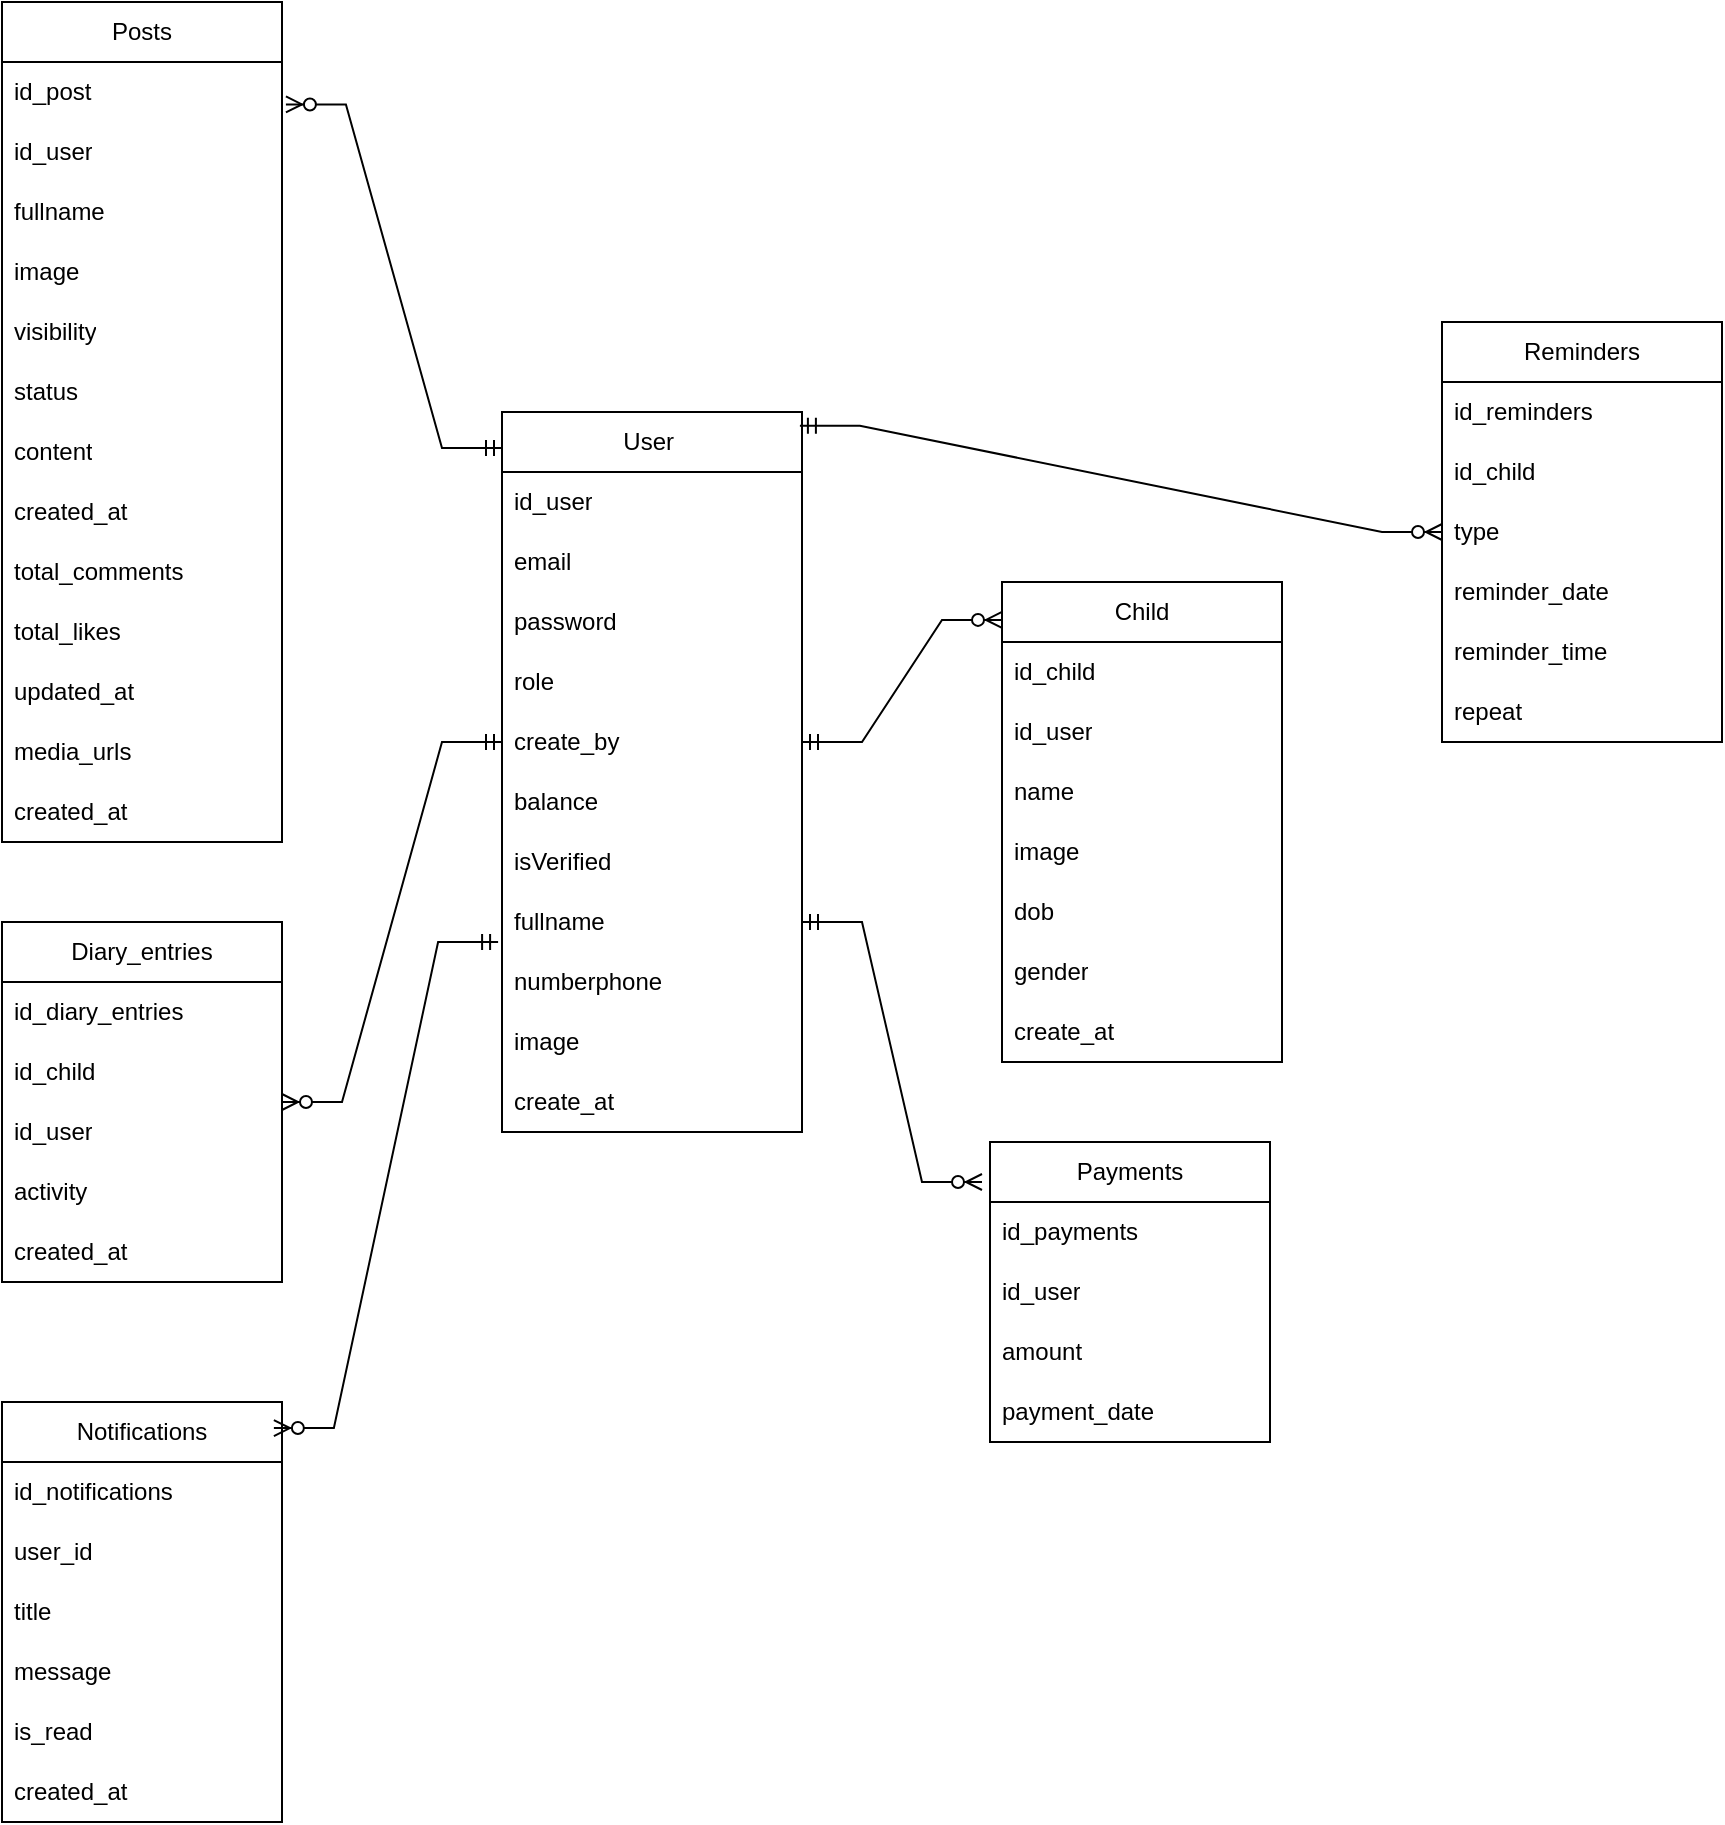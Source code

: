 <mxfile version="27.1.6">
  <diagram name="Trang-1" id="dfRigs13at9_oGxyz8qg">
    <mxGraphModel dx="1810" dy="536" grid="1" gridSize="10" guides="1" tooltips="1" connect="1" arrows="1" fold="1" page="1" pageScale="1" pageWidth="827" pageHeight="1169" math="0" shadow="0">
      <root>
        <mxCell id="0" />
        <mxCell id="1" parent="0" />
        <mxCell id="B8o3VL0zyNEKrHlhs4Ju-1" value="User&amp;nbsp;" style="swimlane;fontStyle=0;childLayout=stackLayout;horizontal=1;startSize=30;horizontalStack=0;resizeParent=1;resizeParentMax=0;resizeLast=0;collapsible=1;marginBottom=0;whiteSpace=wrap;html=1;" parent="1" vertex="1">
          <mxGeometry x="30" y="225" width="150" height="360" as="geometry" />
        </mxCell>
        <mxCell id="B8o3VL0zyNEKrHlhs4Ju-2" value="id_user" style="text;strokeColor=none;fillColor=none;align=left;verticalAlign=middle;spacingLeft=4;spacingRight=4;overflow=hidden;points=[[0,0.5],[1,0.5]];portConstraint=eastwest;rotatable=0;whiteSpace=wrap;html=1;" parent="B8o3VL0zyNEKrHlhs4Ju-1" vertex="1">
          <mxGeometry y="30" width="150" height="30" as="geometry" />
        </mxCell>
        <mxCell id="B8o3VL0zyNEKrHlhs4Ju-3" value="email" style="text;strokeColor=none;fillColor=none;align=left;verticalAlign=middle;spacingLeft=4;spacingRight=4;overflow=hidden;points=[[0,0.5],[1,0.5]];portConstraint=eastwest;rotatable=0;whiteSpace=wrap;html=1;" parent="B8o3VL0zyNEKrHlhs4Ju-1" vertex="1">
          <mxGeometry y="60" width="150" height="30" as="geometry" />
        </mxCell>
        <mxCell id="B8o3VL0zyNEKrHlhs4Ju-4" value="password" style="text;strokeColor=none;fillColor=none;align=left;verticalAlign=middle;spacingLeft=4;spacingRight=4;overflow=hidden;points=[[0,0.5],[1,0.5]];portConstraint=eastwest;rotatable=0;whiteSpace=wrap;html=1;" parent="B8o3VL0zyNEKrHlhs4Ju-1" vertex="1">
          <mxGeometry y="90" width="150" height="30" as="geometry" />
        </mxCell>
        <mxCell id="B8o3VL0zyNEKrHlhs4Ju-16" value="role" style="text;strokeColor=none;fillColor=none;align=left;verticalAlign=middle;spacingLeft=4;spacingRight=4;overflow=hidden;points=[[0,0.5],[1,0.5]];portConstraint=eastwest;rotatable=0;whiteSpace=wrap;html=1;" parent="B8o3VL0zyNEKrHlhs4Ju-1" vertex="1">
          <mxGeometry y="120" width="150" height="30" as="geometry" />
        </mxCell>
        <mxCell id="B8o3VL0zyNEKrHlhs4Ju-18" value="create_by" style="text;strokeColor=none;fillColor=none;align=left;verticalAlign=middle;spacingLeft=4;spacingRight=4;overflow=hidden;points=[[0,0.5],[1,0.5]];portConstraint=eastwest;rotatable=0;whiteSpace=wrap;html=1;" parent="B8o3VL0zyNEKrHlhs4Ju-1" vertex="1">
          <mxGeometry y="150" width="150" height="30" as="geometry" />
        </mxCell>
        <mxCell id="B8o3VL0zyNEKrHlhs4Ju-20" value="balance" style="text;strokeColor=none;fillColor=none;align=left;verticalAlign=middle;spacingLeft=4;spacingRight=4;overflow=hidden;points=[[0,0.5],[1,0.5]];portConstraint=eastwest;rotatable=0;whiteSpace=wrap;html=1;" parent="B8o3VL0zyNEKrHlhs4Ju-1" vertex="1">
          <mxGeometry y="180" width="150" height="30" as="geometry" />
        </mxCell>
        <mxCell id="B8o3VL0zyNEKrHlhs4Ju-19" value="isVerified" style="text;strokeColor=none;fillColor=none;align=left;verticalAlign=middle;spacingLeft=4;spacingRight=4;overflow=hidden;points=[[0,0.5],[1,0.5]];portConstraint=eastwest;rotatable=0;whiteSpace=wrap;html=1;" parent="B8o3VL0zyNEKrHlhs4Ju-1" vertex="1">
          <mxGeometry y="210" width="150" height="30" as="geometry" />
        </mxCell>
        <mxCell id="B8o3VL0zyNEKrHlhs4Ju-22" value="fullname" style="text;strokeColor=none;fillColor=none;align=left;verticalAlign=middle;spacingLeft=4;spacingRight=4;overflow=hidden;points=[[0,0.5],[1,0.5]];portConstraint=eastwest;rotatable=0;whiteSpace=wrap;html=1;" parent="B8o3VL0zyNEKrHlhs4Ju-1" vertex="1">
          <mxGeometry y="240" width="150" height="30" as="geometry" />
        </mxCell>
        <mxCell id="B8o3VL0zyNEKrHlhs4Ju-23" value="numberphone" style="text;strokeColor=none;fillColor=none;align=left;verticalAlign=middle;spacingLeft=4;spacingRight=4;overflow=hidden;points=[[0,0.5],[1,0.5]];portConstraint=eastwest;rotatable=0;whiteSpace=wrap;html=1;" parent="B8o3VL0zyNEKrHlhs4Ju-1" vertex="1">
          <mxGeometry y="270" width="150" height="30" as="geometry" />
        </mxCell>
        <mxCell id="B8o3VL0zyNEKrHlhs4Ju-21" value="image" style="text;strokeColor=none;fillColor=none;align=left;verticalAlign=middle;spacingLeft=4;spacingRight=4;overflow=hidden;points=[[0,0.5],[1,0.5]];portConstraint=eastwest;rotatable=0;whiteSpace=wrap;html=1;" parent="B8o3VL0zyNEKrHlhs4Ju-1" vertex="1">
          <mxGeometry y="300" width="150" height="30" as="geometry" />
        </mxCell>
        <mxCell id="B8o3VL0zyNEKrHlhs4Ju-24" value="create_at" style="text;strokeColor=none;fillColor=none;align=left;verticalAlign=middle;spacingLeft=4;spacingRight=4;overflow=hidden;points=[[0,0.5],[1,0.5]];portConstraint=eastwest;rotatable=0;whiteSpace=wrap;html=1;" parent="B8o3VL0zyNEKrHlhs4Ju-1" vertex="1">
          <mxGeometry y="330" width="150" height="30" as="geometry" />
        </mxCell>
        <mxCell id="B8o3VL0zyNEKrHlhs4Ju-29" value="Child" style="swimlane;fontStyle=0;childLayout=stackLayout;horizontal=1;startSize=30;horizontalStack=0;resizeParent=1;resizeParentMax=0;resizeLast=0;collapsible=1;marginBottom=0;whiteSpace=wrap;html=1;" parent="1" vertex="1">
          <mxGeometry x="280" y="310" width="140" height="240" as="geometry" />
        </mxCell>
        <mxCell id="B8o3VL0zyNEKrHlhs4Ju-30" value="id_child" style="text;strokeColor=none;fillColor=none;align=left;verticalAlign=middle;spacingLeft=4;spacingRight=4;overflow=hidden;points=[[0,0.5],[1,0.5]];portConstraint=eastwest;rotatable=0;whiteSpace=wrap;html=1;" parent="B8o3VL0zyNEKrHlhs4Ju-29" vertex="1">
          <mxGeometry y="30" width="140" height="30" as="geometry" />
        </mxCell>
        <mxCell id="B8o3VL0zyNEKrHlhs4Ju-34" value="id_user" style="text;strokeColor=none;fillColor=none;align=left;verticalAlign=middle;spacingLeft=4;spacingRight=4;overflow=hidden;points=[[0,0.5],[1,0.5]];portConstraint=eastwest;rotatable=0;whiteSpace=wrap;html=1;" parent="B8o3VL0zyNEKrHlhs4Ju-29" vertex="1">
          <mxGeometry y="60" width="140" height="30" as="geometry" />
        </mxCell>
        <mxCell id="B8o3VL0zyNEKrHlhs4Ju-31" value="name" style="text;strokeColor=none;fillColor=none;align=left;verticalAlign=middle;spacingLeft=4;spacingRight=4;overflow=hidden;points=[[0,0.5],[1,0.5]];portConstraint=eastwest;rotatable=0;whiteSpace=wrap;html=1;" parent="B8o3VL0zyNEKrHlhs4Ju-29" vertex="1">
          <mxGeometry y="90" width="140" height="30" as="geometry" />
        </mxCell>
        <mxCell id="B8o3VL0zyNEKrHlhs4Ju-64" value="image" style="text;strokeColor=none;fillColor=none;align=left;verticalAlign=middle;spacingLeft=4;spacingRight=4;overflow=hidden;points=[[0,0.5],[1,0.5]];portConstraint=eastwest;rotatable=0;whiteSpace=wrap;html=1;" parent="B8o3VL0zyNEKrHlhs4Ju-29" vertex="1">
          <mxGeometry y="120" width="140" height="30" as="geometry" />
        </mxCell>
        <mxCell id="B8o3VL0zyNEKrHlhs4Ju-33" value="dob" style="text;strokeColor=none;fillColor=none;align=left;verticalAlign=middle;spacingLeft=4;spacingRight=4;overflow=hidden;points=[[0,0.5],[1,0.5]];portConstraint=eastwest;rotatable=0;whiteSpace=wrap;html=1;" parent="B8o3VL0zyNEKrHlhs4Ju-29" vertex="1">
          <mxGeometry y="150" width="140" height="30" as="geometry" />
        </mxCell>
        <mxCell id="B8o3VL0zyNEKrHlhs4Ju-63" value="gender" style="text;strokeColor=none;fillColor=none;align=left;verticalAlign=middle;spacingLeft=4;spacingRight=4;overflow=hidden;points=[[0,0.5],[1,0.5]];portConstraint=eastwest;rotatable=0;whiteSpace=wrap;html=1;" parent="B8o3VL0zyNEKrHlhs4Ju-29" vertex="1">
          <mxGeometry y="180" width="140" height="30" as="geometry" />
        </mxCell>
        <mxCell id="B8o3VL0zyNEKrHlhs4Ju-35" value="create_at" style="text;strokeColor=none;fillColor=none;align=left;verticalAlign=middle;spacingLeft=4;spacingRight=4;overflow=hidden;points=[[0,0.5],[1,0.5]];portConstraint=eastwest;rotatable=0;whiteSpace=wrap;html=1;" parent="B8o3VL0zyNEKrHlhs4Ju-29" vertex="1">
          <mxGeometry y="210" width="140" height="30" as="geometry" />
        </mxCell>
        <mxCell id="B8o3VL0zyNEKrHlhs4Ju-36" value="Reminders" style="swimlane;fontStyle=0;childLayout=stackLayout;horizontal=1;startSize=30;horizontalStack=0;resizeParent=1;resizeParentMax=0;resizeLast=0;collapsible=1;marginBottom=0;whiteSpace=wrap;html=1;" parent="1" vertex="1">
          <mxGeometry x="500" y="180" width="140" height="210" as="geometry" />
        </mxCell>
        <mxCell id="B8o3VL0zyNEKrHlhs4Ju-40" value="id_reminders" style="text;strokeColor=none;fillColor=none;align=left;verticalAlign=middle;spacingLeft=4;spacingRight=4;overflow=hidden;points=[[0,0.5],[1,0.5]];portConstraint=eastwest;rotatable=0;whiteSpace=wrap;html=1;" parent="B8o3VL0zyNEKrHlhs4Ju-36" vertex="1">
          <mxGeometry y="30" width="140" height="30" as="geometry" />
        </mxCell>
        <mxCell id="B8o3VL0zyNEKrHlhs4Ju-37" value="id_child" style="text;strokeColor=none;fillColor=none;align=left;verticalAlign=middle;spacingLeft=4;spacingRight=4;overflow=hidden;points=[[0,0.5],[1,0.5]];portConstraint=eastwest;rotatable=0;whiteSpace=wrap;html=1;" parent="B8o3VL0zyNEKrHlhs4Ju-36" vertex="1">
          <mxGeometry y="60" width="140" height="30" as="geometry" />
        </mxCell>
        <mxCell id="B8o3VL0zyNEKrHlhs4Ju-38" value="type" style="text;strokeColor=none;fillColor=none;align=left;verticalAlign=middle;spacingLeft=4;spacingRight=4;overflow=hidden;points=[[0,0.5],[1,0.5]];portConstraint=eastwest;rotatable=0;whiteSpace=wrap;html=1;" parent="B8o3VL0zyNEKrHlhs4Ju-36" vertex="1">
          <mxGeometry y="90" width="140" height="30" as="geometry" />
        </mxCell>
        <mxCell id="B8o3VL0zyNEKrHlhs4Ju-42" value="reminder_date" style="text;strokeColor=none;fillColor=none;align=left;verticalAlign=middle;spacingLeft=4;spacingRight=4;overflow=hidden;points=[[0,0.5],[1,0.5]];portConstraint=eastwest;rotatable=0;whiteSpace=wrap;html=1;" parent="B8o3VL0zyNEKrHlhs4Ju-36" vertex="1">
          <mxGeometry y="120" width="140" height="30" as="geometry" />
        </mxCell>
        <mxCell id="B8o3VL0zyNEKrHlhs4Ju-41" value="reminder_time" style="text;strokeColor=none;fillColor=none;align=left;verticalAlign=middle;spacingLeft=4;spacingRight=4;overflow=hidden;points=[[0,0.5],[1,0.5]];portConstraint=eastwest;rotatable=0;whiteSpace=wrap;html=1;" parent="B8o3VL0zyNEKrHlhs4Ju-36" vertex="1">
          <mxGeometry y="150" width="140" height="30" as="geometry" />
        </mxCell>
        <mxCell id="B8o3VL0zyNEKrHlhs4Ju-43" value="repeat" style="text;strokeColor=none;fillColor=none;align=left;verticalAlign=middle;spacingLeft=4;spacingRight=4;overflow=hidden;points=[[0,0.5],[1,0.5]];portConstraint=eastwest;rotatable=0;whiteSpace=wrap;html=1;" parent="B8o3VL0zyNEKrHlhs4Ju-36" vertex="1">
          <mxGeometry y="180" width="140" height="30" as="geometry" />
        </mxCell>
        <mxCell id="B8o3VL0zyNEKrHlhs4Ju-45" value="Diary_entries" style="swimlane;fontStyle=0;childLayout=stackLayout;horizontal=1;startSize=30;horizontalStack=0;resizeParent=1;resizeParentMax=0;resizeLast=0;collapsible=1;marginBottom=0;whiteSpace=wrap;html=1;" parent="1" vertex="1">
          <mxGeometry x="-220" y="480" width="140" height="180" as="geometry">
            <mxRectangle x="280" y="520" width="110" height="30" as="alternateBounds" />
          </mxGeometry>
        </mxCell>
        <mxCell id="B8o3VL0zyNEKrHlhs4Ju-46" value="id_diary_entries" style="text;strokeColor=none;fillColor=none;align=left;verticalAlign=middle;spacingLeft=4;spacingRight=4;overflow=hidden;points=[[0,0.5],[1,0.5]];portConstraint=eastwest;rotatable=0;whiteSpace=wrap;html=1;" parent="B8o3VL0zyNEKrHlhs4Ju-45" vertex="1">
          <mxGeometry y="30" width="140" height="30" as="geometry" />
        </mxCell>
        <mxCell id="B8o3VL0zyNEKrHlhs4Ju-50" value="id_child" style="text;strokeColor=none;fillColor=none;align=left;verticalAlign=middle;spacingLeft=4;spacingRight=4;overflow=hidden;points=[[0,0.5],[1,0.5]];portConstraint=eastwest;rotatable=0;whiteSpace=wrap;html=1;" parent="B8o3VL0zyNEKrHlhs4Ju-45" vertex="1">
          <mxGeometry y="60" width="140" height="30" as="geometry" />
        </mxCell>
        <mxCell id="B8o3VL0zyNEKrHlhs4Ju-51" value="id_user" style="text;strokeColor=none;fillColor=none;align=left;verticalAlign=middle;spacingLeft=4;spacingRight=4;overflow=hidden;points=[[0,0.5],[1,0.5]];portConstraint=eastwest;rotatable=0;whiteSpace=wrap;html=1;" parent="B8o3VL0zyNEKrHlhs4Ju-45" vertex="1">
          <mxGeometry y="90" width="140" height="30" as="geometry" />
        </mxCell>
        <mxCell id="B8o3VL0zyNEKrHlhs4Ju-49" value="activity" style="text;strokeColor=none;fillColor=none;align=left;verticalAlign=middle;spacingLeft=4;spacingRight=4;overflow=hidden;points=[[0,0.5],[1,0.5]];portConstraint=eastwest;rotatable=0;whiteSpace=wrap;html=1;" parent="B8o3VL0zyNEKrHlhs4Ju-45" vertex="1">
          <mxGeometry y="120" width="140" height="30" as="geometry" />
        </mxCell>
        <mxCell id="B8o3VL0zyNEKrHlhs4Ju-52" value="created_at" style="text;strokeColor=none;fillColor=none;align=left;verticalAlign=middle;spacingLeft=4;spacingRight=4;overflow=hidden;points=[[0,0.5],[1,0.5]];portConstraint=eastwest;rotatable=0;whiteSpace=wrap;html=1;" parent="B8o3VL0zyNEKrHlhs4Ju-45" vertex="1">
          <mxGeometry y="150" width="140" height="30" as="geometry" />
        </mxCell>
        <mxCell id="B8o3VL0zyNEKrHlhs4Ju-53" value="Posts" style="swimlane;fontStyle=0;childLayout=stackLayout;horizontal=1;startSize=30;horizontalStack=0;resizeParent=1;resizeParentMax=0;resizeLast=0;collapsible=1;marginBottom=0;whiteSpace=wrap;html=1;" parent="1" vertex="1">
          <mxGeometry x="-220" y="20" width="140" height="420" as="geometry" />
        </mxCell>
        <mxCell id="B8o3VL0zyNEKrHlhs4Ju-54" value="id_post" style="text;strokeColor=none;fillColor=none;align=left;verticalAlign=middle;spacingLeft=4;spacingRight=4;overflow=hidden;points=[[0,0.5],[1,0.5]];portConstraint=eastwest;rotatable=0;whiteSpace=wrap;html=1;" parent="B8o3VL0zyNEKrHlhs4Ju-53" vertex="1">
          <mxGeometry y="30" width="140" height="30" as="geometry" />
        </mxCell>
        <mxCell id="B8o3VL0zyNEKrHlhs4Ju-55" value="id_user" style="text;strokeColor=none;fillColor=none;align=left;verticalAlign=middle;spacingLeft=4;spacingRight=4;overflow=hidden;points=[[0,0.5],[1,0.5]];portConstraint=eastwest;rotatable=0;whiteSpace=wrap;html=1;" parent="B8o3VL0zyNEKrHlhs4Ju-53" vertex="1">
          <mxGeometry y="60" width="140" height="30" as="geometry" />
        </mxCell>
        <mxCell id="h3be3Tw9YzqToHtGO-X7-2" value="fullname" style="text;strokeColor=none;fillColor=none;align=left;verticalAlign=middle;spacingLeft=4;spacingRight=4;overflow=hidden;points=[[0,0.5],[1,0.5]];portConstraint=eastwest;rotatable=0;whiteSpace=wrap;html=1;" vertex="1" parent="B8o3VL0zyNEKrHlhs4Ju-53">
          <mxGeometry y="90" width="140" height="30" as="geometry" />
        </mxCell>
        <mxCell id="h3be3Tw9YzqToHtGO-X7-1" value="image" style="text;strokeColor=none;fillColor=none;align=left;verticalAlign=middle;spacingLeft=4;spacingRight=4;overflow=hidden;points=[[0,0.5],[1,0.5]];portConstraint=eastwest;rotatable=0;whiteSpace=wrap;html=1;" vertex="1" parent="B8o3VL0zyNEKrHlhs4Ju-53">
          <mxGeometry y="120" width="140" height="30" as="geometry" />
        </mxCell>
        <mxCell id="B8o3VL0zyNEKrHlhs4Ju-56" value="visibility" style="text;strokeColor=none;fillColor=none;align=left;verticalAlign=middle;spacingLeft=4;spacingRight=4;overflow=hidden;points=[[0,0.5],[1,0.5]];portConstraint=eastwest;rotatable=0;whiteSpace=wrap;html=1;" parent="B8o3VL0zyNEKrHlhs4Ju-53" vertex="1">
          <mxGeometry y="150" width="140" height="30" as="geometry" />
        </mxCell>
        <mxCell id="B8o3VL0zyNEKrHlhs4Ju-59" value="status" style="text;strokeColor=none;fillColor=none;align=left;verticalAlign=middle;spacingLeft=4;spacingRight=4;overflow=hidden;points=[[0,0.5],[1,0.5]];portConstraint=eastwest;rotatable=0;whiteSpace=wrap;html=1;" parent="B8o3VL0zyNEKrHlhs4Ju-53" vertex="1">
          <mxGeometry y="180" width="140" height="30" as="geometry" />
        </mxCell>
        <mxCell id="5iz_S3Sv21rhEgPPX0vW-2" value="content" style="text;strokeColor=none;fillColor=none;align=left;verticalAlign=middle;spacingLeft=4;spacingRight=4;overflow=hidden;points=[[0,0.5],[1,0.5]];portConstraint=eastwest;rotatable=0;whiteSpace=wrap;html=1;" parent="B8o3VL0zyNEKrHlhs4Ju-53" vertex="1">
          <mxGeometry y="210" width="140" height="30" as="geometry" />
        </mxCell>
        <mxCell id="B8o3VL0zyNEKrHlhs4Ju-58" value="created_at" style="text;strokeColor=none;fillColor=none;align=left;verticalAlign=middle;spacingLeft=4;spacingRight=4;overflow=hidden;points=[[0,0.5],[1,0.5]];portConstraint=eastwest;rotatable=0;whiteSpace=wrap;html=1;" parent="B8o3VL0zyNEKrHlhs4Ju-53" vertex="1">
          <mxGeometry y="240" width="140" height="30" as="geometry" />
        </mxCell>
        <mxCell id="5iz_S3Sv21rhEgPPX0vW-6" value="total_comments" style="text;strokeColor=none;fillColor=none;align=left;verticalAlign=middle;spacingLeft=4;spacingRight=4;overflow=hidden;points=[[0,0.5],[1,0.5]];portConstraint=eastwest;rotatable=0;whiteSpace=wrap;html=1;" parent="B8o3VL0zyNEKrHlhs4Ju-53" vertex="1">
          <mxGeometry y="270" width="140" height="30" as="geometry" />
        </mxCell>
        <mxCell id="5iz_S3Sv21rhEgPPX0vW-4" value="total_likes" style="text;strokeColor=none;fillColor=none;align=left;verticalAlign=middle;spacingLeft=4;spacingRight=4;overflow=hidden;points=[[0,0.5],[1,0.5]];portConstraint=eastwest;rotatable=0;whiteSpace=wrap;html=1;" parent="B8o3VL0zyNEKrHlhs4Ju-53" vertex="1">
          <mxGeometry y="300" width="140" height="30" as="geometry" />
        </mxCell>
        <mxCell id="5iz_S3Sv21rhEgPPX0vW-5" value="updated_at" style="text;strokeColor=none;fillColor=none;align=left;verticalAlign=middle;spacingLeft=4;spacingRight=4;overflow=hidden;points=[[0,0.5],[1,0.5]];portConstraint=eastwest;rotatable=0;whiteSpace=wrap;html=1;" parent="B8o3VL0zyNEKrHlhs4Ju-53" vertex="1">
          <mxGeometry y="330" width="140" height="30" as="geometry" />
        </mxCell>
        <mxCell id="5iz_S3Sv21rhEgPPX0vW-8" value="media_urls" style="text;strokeColor=none;fillColor=none;align=left;verticalAlign=middle;spacingLeft=4;spacingRight=4;overflow=hidden;points=[[0,0.5],[1,0.5]];portConstraint=eastwest;rotatable=0;whiteSpace=wrap;html=1;" parent="B8o3VL0zyNEKrHlhs4Ju-53" vertex="1">
          <mxGeometry y="360" width="140" height="30" as="geometry" />
        </mxCell>
        <mxCell id="5iz_S3Sv21rhEgPPX0vW-1" value="created_at" style="text;strokeColor=none;fillColor=none;align=left;verticalAlign=middle;spacingLeft=4;spacingRight=4;overflow=hidden;points=[[0,0.5],[1,0.5]];portConstraint=eastwest;rotatable=0;whiteSpace=wrap;html=1;" parent="B8o3VL0zyNEKrHlhs4Ju-53" vertex="1">
          <mxGeometry y="390" width="140" height="30" as="geometry" />
        </mxCell>
        <mxCell id="B8o3VL0zyNEKrHlhs4Ju-66" value="Payments" style="swimlane;fontStyle=0;childLayout=stackLayout;horizontal=1;startSize=30;horizontalStack=0;resizeParent=1;resizeParentMax=0;resizeLast=0;collapsible=1;marginBottom=0;whiteSpace=wrap;html=1;" parent="1" vertex="1">
          <mxGeometry x="274" y="590" width="140" height="150" as="geometry" />
        </mxCell>
        <mxCell id="B8o3VL0zyNEKrHlhs4Ju-67" value="id_payments" style="text;strokeColor=none;fillColor=none;align=left;verticalAlign=middle;spacingLeft=4;spacingRight=4;overflow=hidden;points=[[0,0.5],[1,0.5]];portConstraint=eastwest;rotatable=0;whiteSpace=wrap;html=1;" parent="B8o3VL0zyNEKrHlhs4Ju-66" vertex="1">
          <mxGeometry y="30" width="140" height="30" as="geometry" />
        </mxCell>
        <mxCell id="B8o3VL0zyNEKrHlhs4Ju-68" value="id_user" style="text;strokeColor=none;fillColor=none;align=left;verticalAlign=middle;spacingLeft=4;spacingRight=4;overflow=hidden;points=[[0,0.5],[1,0.5]];portConstraint=eastwest;rotatable=0;whiteSpace=wrap;html=1;" parent="B8o3VL0zyNEKrHlhs4Ju-66" vertex="1">
          <mxGeometry y="60" width="140" height="30" as="geometry" />
        </mxCell>
        <mxCell id="B8o3VL0zyNEKrHlhs4Ju-71" value="amount" style="text;strokeColor=none;fillColor=none;align=left;verticalAlign=middle;spacingLeft=4;spacingRight=4;overflow=hidden;points=[[0,0.5],[1,0.5]];portConstraint=eastwest;rotatable=0;whiteSpace=wrap;html=1;" parent="B8o3VL0zyNEKrHlhs4Ju-66" vertex="1">
          <mxGeometry y="90" width="140" height="30" as="geometry" />
        </mxCell>
        <mxCell id="B8o3VL0zyNEKrHlhs4Ju-72" value="payment_date" style="text;strokeColor=none;fillColor=none;align=left;verticalAlign=middle;spacingLeft=4;spacingRight=4;overflow=hidden;points=[[0,0.5],[1,0.5]];portConstraint=eastwest;rotatable=0;whiteSpace=wrap;html=1;" parent="B8o3VL0zyNEKrHlhs4Ju-66" vertex="1">
          <mxGeometry y="120" width="140" height="30" as="geometry" />
        </mxCell>
        <mxCell id="B8o3VL0zyNEKrHlhs4Ju-73" value="Notifications" style="swimlane;fontStyle=0;childLayout=stackLayout;horizontal=1;startSize=30;horizontalStack=0;resizeParent=1;resizeParentMax=0;resizeLast=0;collapsible=1;marginBottom=0;whiteSpace=wrap;html=1;" parent="1" vertex="1">
          <mxGeometry x="-220" y="720" width="140" height="210" as="geometry" />
        </mxCell>
        <mxCell id="B8o3VL0zyNEKrHlhs4Ju-74" value="id_notifications" style="text;strokeColor=none;fillColor=none;align=left;verticalAlign=middle;spacingLeft=4;spacingRight=4;overflow=hidden;points=[[0,0.5],[1,0.5]];portConstraint=eastwest;rotatable=0;whiteSpace=wrap;html=1;" parent="B8o3VL0zyNEKrHlhs4Ju-73" vertex="1">
          <mxGeometry y="30" width="140" height="30" as="geometry" />
        </mxCell>
        <mxCell id="B8o3VL0zyNEKrHlhs4Ju-75" value="user_id" style="text;strokeColor=none;fillColor=none;align=left;verticalAlign=middle;spacingLeft=4;spacingRight=4;overflow=hidden;points=[[0,0.5],[1,0.5]];portConstraint=eastwest;rotatable=0;whiteSpace=wrap;html=1;" parent="B8o3VL0zyNEKrHlhs4Ju-73" vertex="1">
          <mxGeometry y="60" width="140" height="30" as="geometry" />
        </mxCell>
        <mxCell id="B8o3VL0zyNEKrHlhs4Ju-77" value="title" style="text;strokeColor=none;fillColor=none;align=left;verticalAlign=middle;spacingLeft=4;spacingRight=4;overflow=hidden;points=[[0,0.5],[1,0.5]];portConstraint=eastwest;rotatable=0;whiteSpace=wrap;html=1;" parent="B8o3VL0zyNEKrHlhs4Ju-73" vertex="1">
          <mxGeometry y="90" width="140" height="30" as="geometry" />
        </mxCell>
        <mxCell id="B8o3VL0zyNEKrHlhs4Ju-79" value="message" style="text;strokeColor=none;fillColor=none;align=left;verticalAlign=middle;spacingLeft=4;spacingRight=4;overflow=hidden;points=[[0,0.5],[1,0.5]];portConstraint=eastwest;rotatable=0;whiteSpace=wrap;html=1;" parent="B8o3VL0zyNEKrHlhs4Ju-73" vertex="1">
          <mxGeometry y="120" width="140" height="30" as="geometry" />
        </mxCell>
        <mxCell id="B8o3VL0zyNEKrHlhs4Ju-78" value="is_read" style="text;strokeColor=none;fillColor=none;align=left;verticalAlign=middle;spacingLeft=4;spacingRight=4;overflow=hidden;points=[[0,0.5],[1,0.5]];portConstraint=eastwest;rotatable=0;whiteSpace=wrap;html=1;" parent="B8o3VL0zyNEKrHlhs4Ju-73" vertex="1">
          <mxGeometry y="150" width="140" height="30" as="geometry" />
        </mxCell>
        <mxCell id="B8o3VL0zyNEKrHlhs4Ju-76" value="created_at" style="text;strokeColor=none;fillColor=none;align=left;verticalAlign=middle;spacingLeft=4;spacingRight=4;overflow=hidden;points=[[0,0.5],[1,0.5]];portConstraint=eastwest;rotatable=0;whiteSpace=wrap;html=1;" parent="B8o3VL0zyNEKrHlhs4Ju-73" vertex="1">
          <mxGeometry y="180" width="140" height="30" as="geometry" />
        </mxCell>
        <mxCell id="nPV9tokTsG1H5US8bNUS-13" value="" style="edgeStyle=entityRelationEdgeStyle;fontSize=12;html=1;endArrow=ERzeroToMany;startArrow=ERmandOne;rounded=0;exitX=0;exitY=0.05;exitDx=0;exitDy=0;exitPerimeter=0;entryX=1.014;entryY=0.122;entryDx=0;entryDy=0;entryPerimeter=0;" parent="1" source="B8o3VL0zyNEKrHlhs4Ju-1" target="B8o3VL0zyNEKrHlhs4Ju-53" edge="1">
          <mxGeometry width="100" height="100" relative="1" as="geometry">
            <mxPoint x="-150" y="420" as="sourcePoint" />
            <mxPoint x="-50" y="320" as="targetPoint" />
            <Array as="points">
              <mxPoint x="-210" y="390" />
              <mxPoint x="10" y="250" />
              <mxPoint x="-50" y="240" />
              <mxPoint x="40" y="260" />
              <mxPoint x="20" y="250" />
            </Array>
          </mxGeometry>
        </mxCell>
        <mxCell id="nPV9tokTsG1H5US8bNUS-14" value="" style="edgeStyle=entityRelationEdgeStyle;fontSize=12;html=1;endArrow=ERzeroToMany;startArrow=ERmandOne;rounded=0;entryX=0;entryY=0.079;entryDx=0;entryDy=0;entryPerimeter=0;" parent="1" source="B8o3VL0zyNEKrHlhs4Ju-18" target="B8o3VL0zyNEKrHlhs4Ju-29" edge="1">
          <mxGeometry width="100" height="100" relative="1" as="geometry">
            <mxPoint x="207" y="279" as="sourcePoint" />
            <mxPoint x="130" y="400" as="targetPoint" />
            <Array as="points">
              <mxPoint x="-30" y="435" />
              <mxPoint x="190" y="295" />
              <mxPoint x="220" y="305" />
              <mxPoint x="200" y="295" />
              <mxPoint x="310" y="340" />
            </Array>
          </mxGeometry>
        </mxCell>
        <mxCell id="nPV9tokTsG1H5US8bNUS-15" value="" style="edgeStyle=entityRelationEdgeStyle;fontSize=12;html=1;endArrow=ERzeroToMany;startArrow=ERmandOne;rounded=0;" parent="1" source="B8o3VL0zyNEKrHlhs4Ju-18" target="B8o3VL0zyNEKrHlhs4Ju-45" edge="1">
          <mxGeometry width="100" height="100" relative="1" as="geometry">
            <mxPoint x="20" y="340" as="sourcePoint" />
            <mxPoint x="-90" y="449" as="targetPoint" />
            <Array as="points">
              <mxPoint x="-390" y="675" />
              <mxPoint x="-170" y="535" />
              <mxPoint x="-140" y="545" />
              <mxPoint x="-160" y="535" />
              <mxPoint x="-50" y="580" />
            </Array>
          </mxGeometry>
        </mxCell>
        <mxCell id="nPV9tokTsG1H5US8bNUS-16" value="" style="edgeStyle=entityRelationEdgeStyle;fontSize=12;html=1;endArrow=ERzeroToMany;startArrow=ERmandOne;rounded=0;exitX=1;exitY=0.5;exitDx=0;exitDy=0;" parent="1" source="B8o3VL0zyNEKrHlhs4Ju-22" edge="1">
          <mxGeometry width="100" height="100" relative="1" as="geometry">
            <mxPoint x="180" y="550" as="sourcePoint" />
            <mxPoint x="270" y="610" as="targetPoint" />
            <Array as="points">
              <mxPoint x="-30" y="675" />
              <mxPoint x="190" y="535" />
              <mxPoint x="220" y="545" />
              <mxPoint x="200" y="535" />
              <mxPoint x="310" y="580" />
            </Array>
          </mxGeometry>
        </mxCell>
        <mxCell id="nPV9tokTsG1H5US8bNUS-23" value="" style="edgeStyle=entityRelationEdgeStyle;fontSize=12;html=1;endArrow=ERzeroToMany;startArrow=ERmandOne;rounded=0;entryX=0.971;entryY=0.062;entryDx=0;entryDy=0;entryPerimeter=0;exitX=-0.013;exitY=0.833;exitDx=0;exitDy=0;exitPerimeter=0;" parent="1" source="B8o3VL0zyNEKrHlhs4Ju-22" target="B8o3VL0zyNEKrHlhs4Ju-73" edge="1">
          <mxGeometry width="100" height="100" relative="1" as="geometry">
            <mxPoint y="420" as="sourcePoint" />
            <mxPoint x="-150" y="710" as="targetPoint" />
            <Array as="points">
              <mxPoint x="-440" y="955" />
              <mxPoint x="-220" y="815" />
              <mxPoint x="-190" y="825" />
              <mxPoint x="-210" y="815" />
              <mxPoint x="-100" y="860" />
            </Array>
          </mxGeometry>
        </mxCell>
        <mxCell id="nPV9tokTsG1H5US8bNUS-24" value="" style="edgeStyle=entityRelationEdgeStyle;fontSize=12;html=1;endArrow=ERzeroToMany;startArrow=ERmandOne;rounded=0;exitX=0.993;exitY=0.019;exitDx=0;exitDy=0;exitPerimeter=0;" parent="1" source="B8o3VL0zyNEKrHlhs4Ju-1" target="B8o3VL0zyNEKrHlhs4Ju-36" edge="1">
          <mxGeometry width="100" height="100" relative="1" as="geometry">
            <mxPoint x="180" y="160" as="sourcePoint" />
            <mxPoint x="270" y="271" as="targetPoint" />
            <Array as="points">
              <mxPoint x="-30" y="435" />
              <mxPoint x="190" y="295" />
              <mxPoint x="220" y="305" />
              <mxPoint x="200" y="295" />
              <mxPoint x="310" y="340" />
            </Array>
          </mxGeometry>
        </mxCell>
      </root>
    </mxGraphModel>
  </diagram>
</mxfile>
